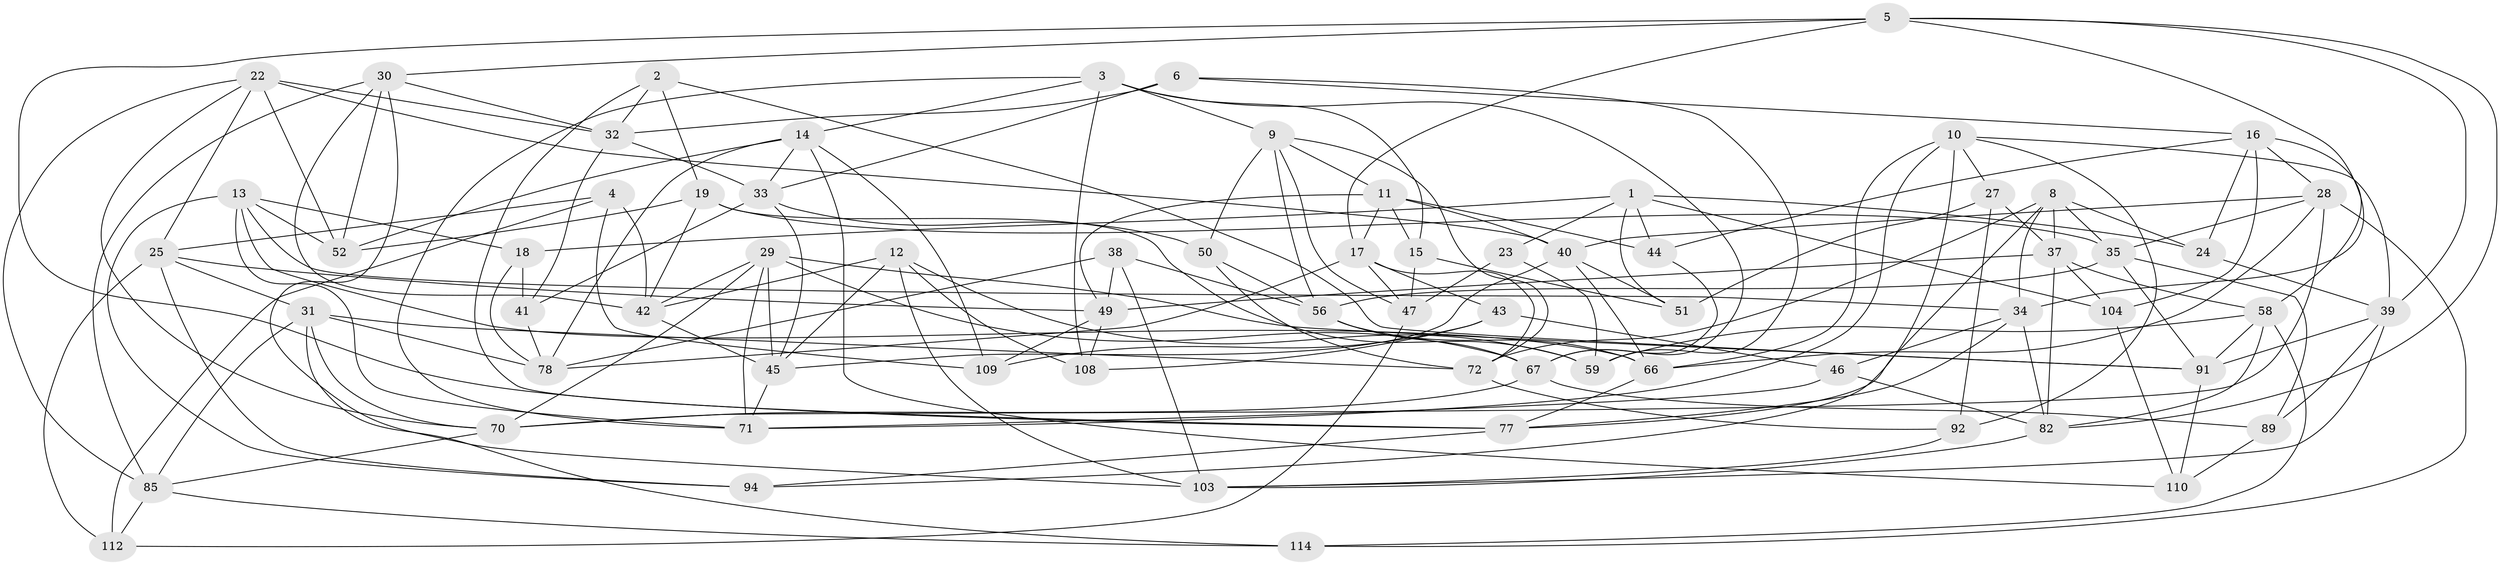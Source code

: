 // original degree distribution, {4: 1.0}
// Generated by graph-tools (version 1.1) at 2025/42/03/06/25 10:42:22]
// undirected, 69 vertices, 180 edges
graph export_dot {
graph [start="1"]
  node [color=gray90,style=filled];
  1 [super="+7"];
  2;
  3 [super="+69"];
  4;
  5 [super="+95"];
  6;
  8 [super="+90"];
  9 [super="+26"];
  10 [super="+20"];
  11 [super="+86"];
  12 [super="+54"];
  13 [super="+21"];
  14 [super="+101"];
  15;
  16 [super="+36"];
  17 [super="+84"];
  18;
  19 [super="+62"];
  22 [super="+63"];
  23;
  24;
  25 [super="+83"];
  27;
  28 [super="+57"];
  29 [super="+81"];
  30 [super="+74"];
  31 [super="+53"];
  32 [super="+60"];
  33 [super="+48"];
  34 [super="+79"];
  35 [super="+100"];
  37 [super="+97"];
  38;
  39 [super="+55"];
  40 [super="+88"];
  41;
  42 [super="+106"];
  43;
  44;
  45 [super="+73"];
  46;
  47 [super="+68"];
  49 [super="+99"];
  50;
  51;
  52 [super="+102"];
  56 [super="+65"];
  58 [super="+61"];
  59 [super="+64"];
  66 [super="+111"];
  67 [super="+87"];
  70 [super="+76"];
  71 [super="+75"];
  72 [super="+80"];
  77 [super="+98"];
  78 [super="+93"];
  82 [super="+96"];
  85 [super="+113"];
  89;
  91 [super="+107"];
  92;
  94;
  103 [super="+105"];
  104;
  108;
  109;
  110;
  112;
  114;
  1 -- 18;
  1 -- 51;
  1 -- 104;
  1 -- 24;
  1 -- 44;
  1 -- 23;
  2 -- 91;
  2 -- 19;
  2 -- 77;
  2 -- 32;
  3 -- 71;
  3 -- 15;
  3 -- 67;
  3 -- 9;
  3 -- 108;
  3 -- 14;
  4 -- 109;
  4 -- 42;
  4 -- 112;
  4 -- 25;
  5 -- 17;
  5 -- 30;
  5 -- 34;
  5 -- 82;
  5 -- 77;
  5 -- 39;
  6 -- 32;
  6 -- 16;
  6 -- 33;
  6 -- 59;
  8 -- 37;
  8 -- 24;
  8 -- 35;
  8 -- 72;
  8 -- 34;
  8 -- 77;
  9 -- 56;
  9 -- 72;
  9 -- 50;
  9 -- 11;
  9 -- 47;
  10 -- 66;
  10 -- 94;
  10 -- 27;
  10 -- 92;
  10 -- 39;
  10 -- 71;
  11 -- 15;
  11 -- 44;
  11 -- 49;
  11 -- 40;
  11 -- 17;
  12 -- 59 [weight=2];
  12 -- 108;
  12 -- 45;
  12 -- 42;
  12 -- 103;
  13 -- 34;
  13 -- 94;
  13 -- 18;
  13 -- 66;
  13 -- 52;
  13 -- 71;
  14 -- 109;
  14 -- 33;
  14 -- 110;
  14 -- 52;
  14 -- 78;
  15 -- 47;
  15 -- 51;
  16 -- 58;
  16 -- 104;
  16 -- 24;
  16 -- 44;
  16 -- 28;
  17 -- 47;
  17 -- 43;
  17 -- 72;
  17 -- 78;
  18 -- 78;
  18 -- 41;
  19 -- 52 [weight=2];
  19 -- 35;
  19 -- 59;
  19 -- 42;
  22 -- 52;
  22 -- 32;
  22 -- 85;
  22 -- 70;
  22 -- 25;
  22 -- 40;
  23 -- 47 [weight=2];
  23 -- 59;
  24 -- 39;
  25 -- 112;
  25 -- 94;
  25 -- 49;
  25 -- 31;
  27 -- 51;
  27 -- 37;
  27 -- 92;
  28 -- 114;
  28 -- 70;
  28 -- 66;
  28 -- 40;
  28 -- 35;
  29 -- 45;
  29 -- 67;
  29 -- 42;
  29 -- 91;
  29 -- 70;
  29 -- 71;
  30 -- 52;
  30 -- 32;
  30 -- 42;
  30 -- 103;
  30 -- 85;
  31 -- 70;
  31 -- 78;
  31 -- 72;
  31 -- 114;
  31 -- 85;
  32 -- 33;
  32 -- 41;
  33 -- 41;
  33 -- 50;
  33 -- 45;
  34 -- 82;
  34 -- 77;
  34 -- 46;
  35 -- 89;
  35 -- 56;
  35 -- 91;
  37 -- 58;
  37 -- 49;
  37 -- 104;
  37 -- 82;
  38 -- 103;
  38 -- 49;
  38 -- 56;
  38 -- 78;
  39 -- 91;
  39 -- 89;
  39 -- 103;
  40 -- 51;
  40 -- 66;
  40 -- 45;
  41 -- 78;
  42 -- 45;
  43 -- 46;
  43 -- 109;
  43 -- 108;
  44 -- 67;
  45 -- 71;
  46 -- 82;
  46 -- 71;
  47 -- 112;
  49 -- 108;
  49 -- 109;
  50 -- 56;
  50 -- 72;
  56 -- 67;
  56 -- 66;
  58 -- 91;
  58 -- 59;
  58 -- 114;
  58 -- 82;
  66 -- 77;
  67 -- 89;
  67 -- 70;
  70 -- 85;
  72 -- 92;
  77 -- 94;
  82 -- 103;
  85 -- 112;
  85 -- 114;
  89 -- 110;
  91 -- 110;
  92 -- 103;
  104 -- 110;
}
